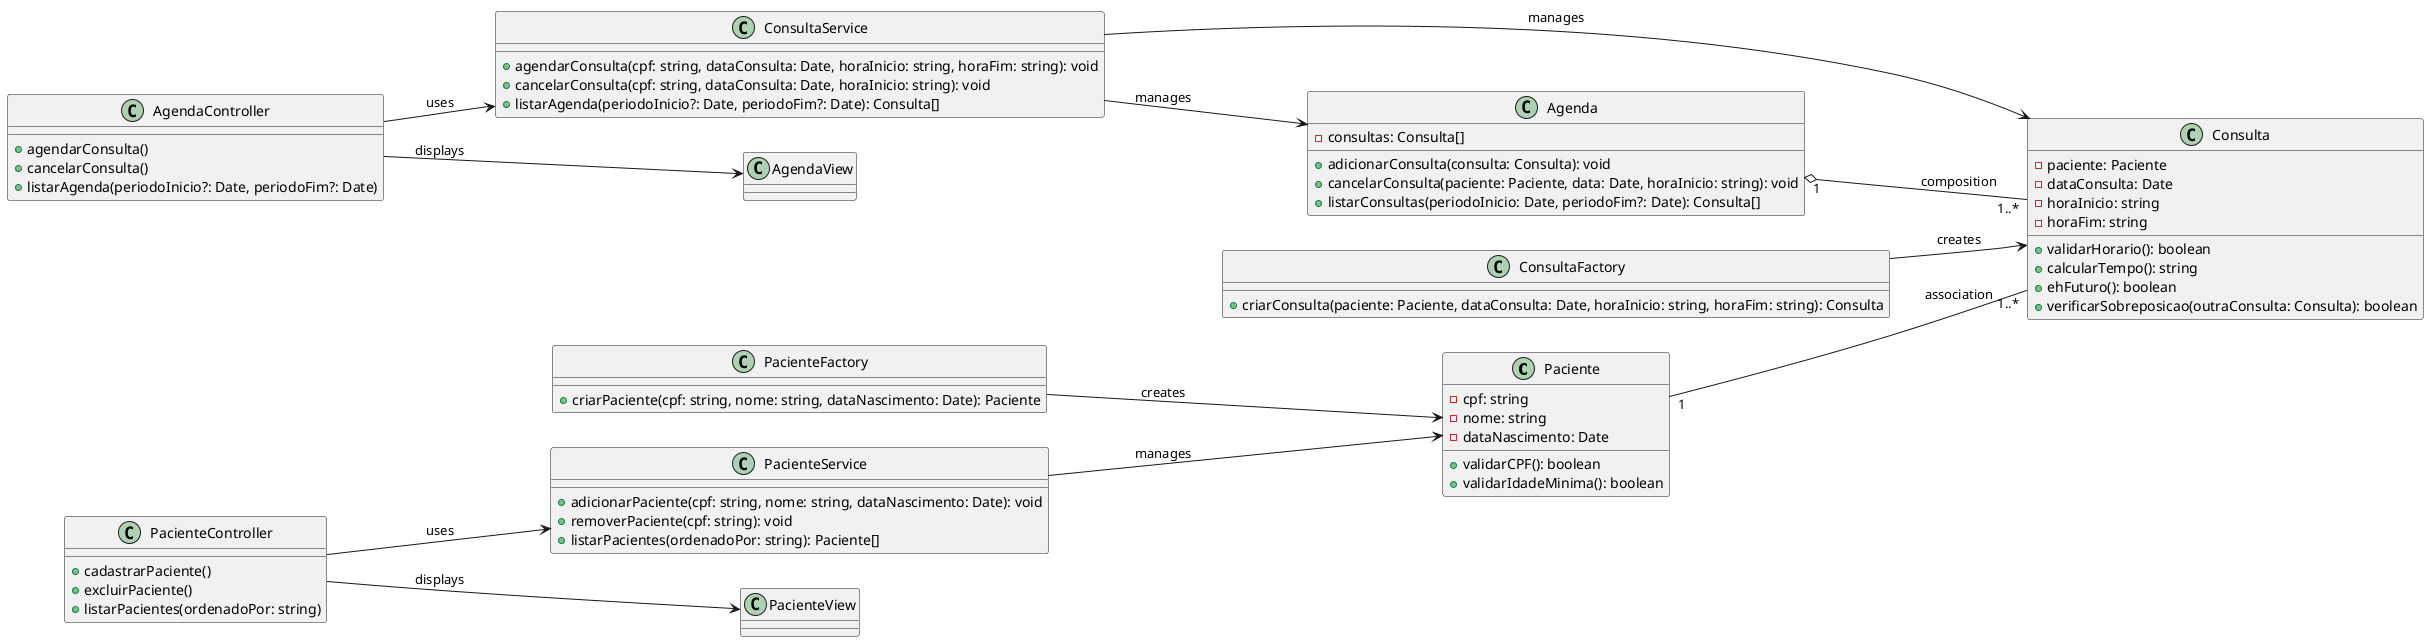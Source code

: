 @startuml
left to right direction

class Paciente {
    - cpf: string
    - nome: string
    - dataNascimento: Date
    + validarCPF(): boolean
    + validarIdadeMinima(): boolean
}

class Consulta {
    - paciente: Paciente
    - dataConsulta: Date
    - horaInicio: string
    - horaFim: string
    + validarHorario(): boolean
    + calcularTempo(): string
    + ehFuturo(): boolean
    + verificarSobreposicao(outraConsulta: Consulta): boolean
}

class Agenda {
    - consultas: Consulta[]
    + adicionarConsulta(consulta: Consulta): void
    + cancelarConsulta(paciente: Paciente, data: Date, horaInicio: string): void
    + listarConsultas(periodoInicio: Date, periodoFim?: Date): Consulta[]
}

class PacienteFactory {
    + criarPaciente(cpf: string, nome: string, dataNascimento: Date): Paciente
}

class ConsultaFactory {
    + criarConsulta(paciente: Paciente, dataConsulta: Date, horaInicio: string, horaFim: string): Consulta
}

class PacienteService {
    + adicionarPaciente(cpf: string, nome: string, dataNascimento: Date): void
    + removerPaciente(cpf: string): void
    + listarPacientes(ordenadoPor: string): Paciente[]
}

class ConsultaService {
    + agendarConsulta(cpf: string, dataConsulta: Date, horaInicio: string, horaFim: string): void
    + cancelarConsulta(cpf: string, dataConsulta: Date, horaInicio: string): void
    + listarAgenda(periodoInicio?: Date, periodoFim?: Date): Consulta[]
}

class PacienteController {
    + cadastrarPaciente()
    + excluirPaciente()
    + listarPacientes(ordenadoPor: string)
}

class AgendaController {
    + agendarConsulta()
    + cancelarConsulta()
    + listarAgenda(periodoInicio?: Date, periodoFim?: Date)
}

class PacienteView
class AgendaView

Paciente "1" -- "1..*" Consulta : association
Agenda "1" o-- "1..*" Consulta : composition

PacienteFactory --> Paciente : creates
ConsultaFactory --> Consulta : creates

PacienteService --> Paciente : manages
ConsultaService --> Consulta : manages
ConsultaService --> Agenda : manages

PacienteController --> PacienteService : uses
AgendaController --> ConsultaService : uses

PacienteController --> PacienteView : displays
AgendaController --> AgendaView : displays

@enduml
